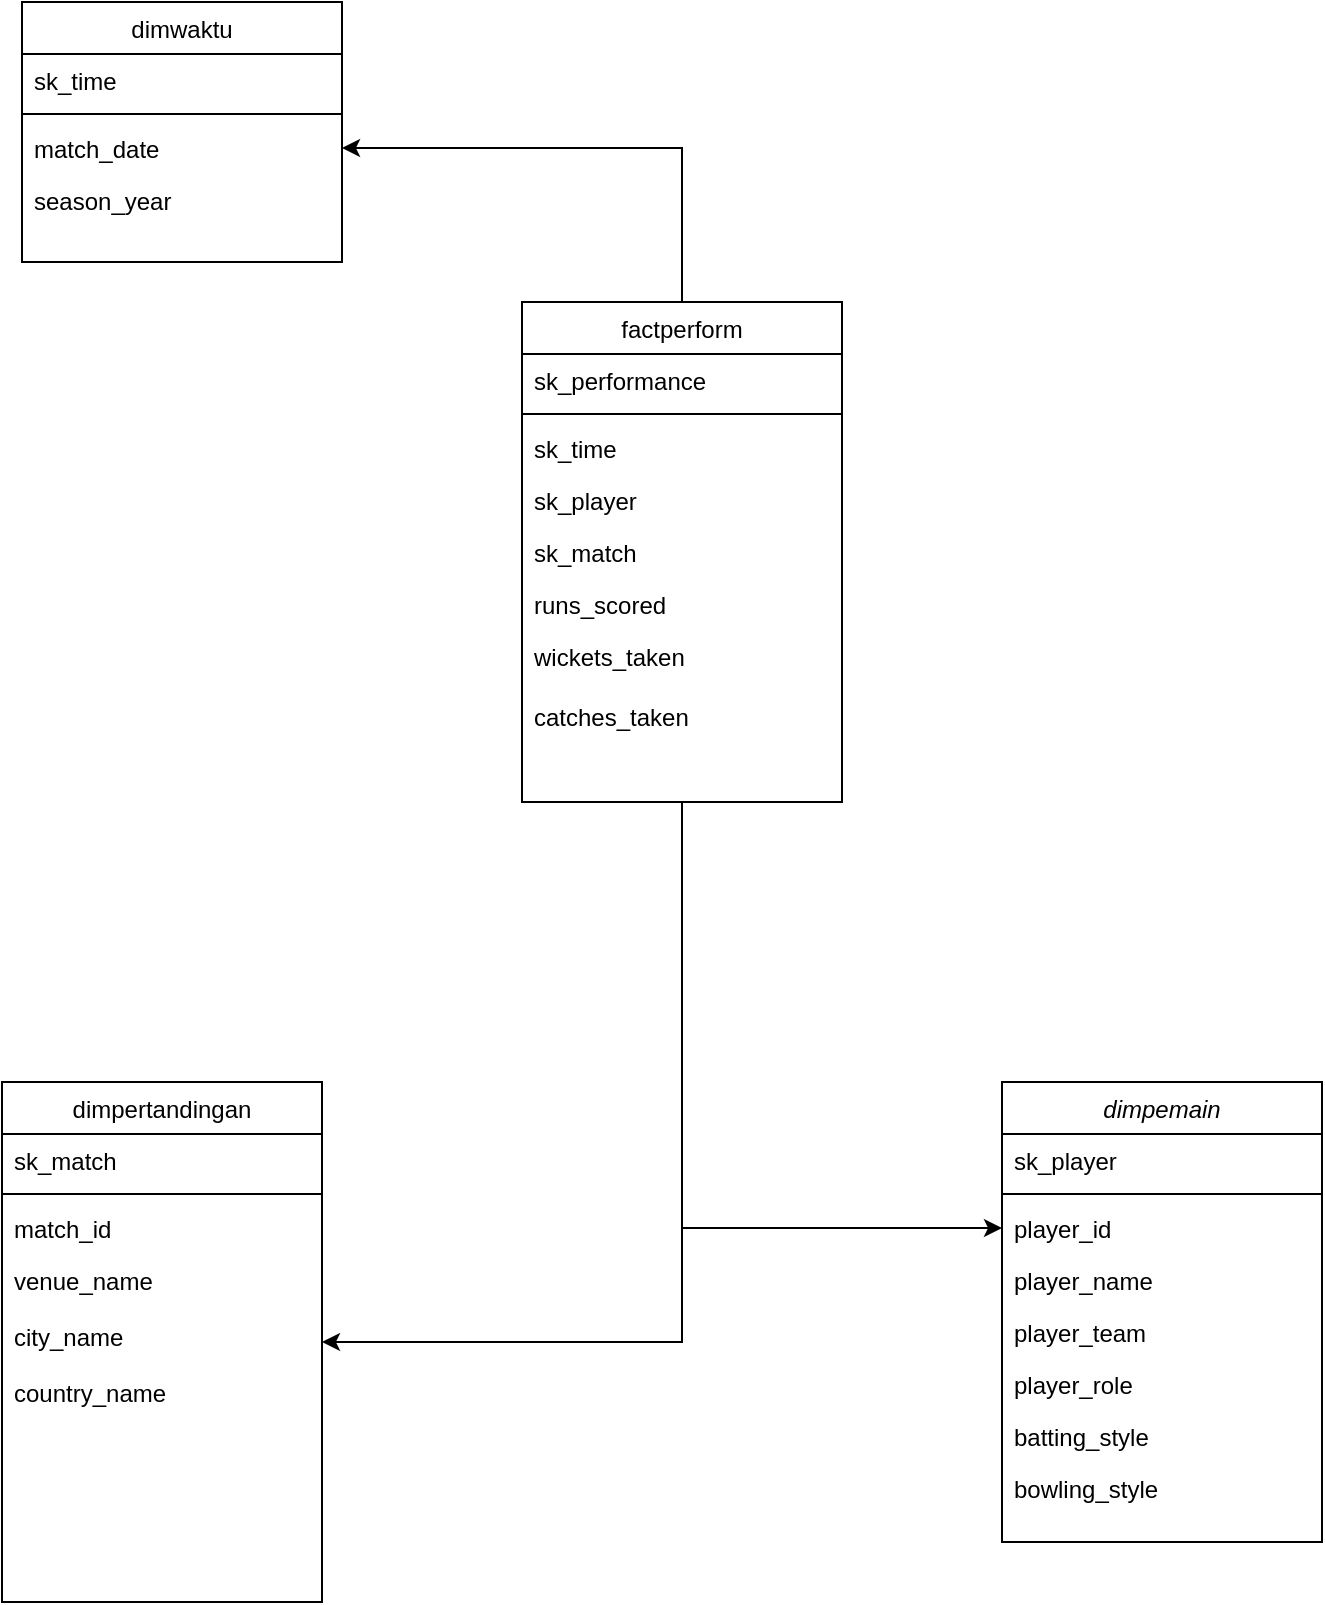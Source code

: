 <mxfile version="24.7.6">
  <diagram id="C5RBs43oDa-KdzZeNtuy" name="Page-1">
    <mxGraphModel dx="735" dy="402" grid="1" gridSize="10" guides="1" tooltips="1" connect="1" arrows="1" fold="1" page="1" pageScale="1" pageWidth="827" pageHeight="1169" math="0" shadow="0">
      <root>
        <mxCell id="WIyWlLk6GJQsqaUBKTNV-0" />
        <mxCell id="WIyWlLk6GJQsqaUBKTNV-1" parent="WIyWlLk6GJQsqaUBKTNV-0" />
        <mxCell id="zkfFHV4jXpPFQw0GAbJ--0" value="dimpemain" style="swimlane;fontStyle=2;align=center;verticalAlign=top;childLayout=stackLayout;horizontal=1;startSize=26;horizontalStack=0;resizeParent=1;resizeLast=0;collapsible=1;marginBottom=0;rounded=0;shadow=0;strokeWidth=1;" parent="WIyWlLk6GJQsqaUBKTNV-1" vertex="1">
          <mxGeometry x="610" y="730" width="160" height="230" as="geometry">
            <mxRectangle x="230" y="140" width="160" height="26" as="alternateBounds" />
          </mxGeometry>
        </mxCell>
        <mxCell id="zkfFHV4jXpPFQw0GAbJ--1" value="sk_player" style="text;align=left;verticalAlign=top;spacingLeft=4;spacingRight=4;overflow=hidden;rotatable=0;points=[[0,0.5],[1,0.5]];portConstraint=eastwest;" parent="zkfFHV4jXpPFQw0GAbJ--0" vertex="1">
          <mxGeometry y="26" width="160" height="26" as="geometry" />
        </mxCell>
        <mxCell id="zkfFHV4jXpPFQw0GAbJ--4" value="" style="line;html=1;strokeWidth=1;align=left;verticalAlign=middle;spacingTop=-1;spacingLeft=3;spacingRight=3;rotatable=0;labelPosition=right;points=[];portConstraint=eastwest;" parent="zkfFHV4jXpPFQw0GAbJ--0" vertex="1">
          <mxGeometry y="52" width="160" height="8" as="geometry" />
        </mxCell>
        <mxCell id="zkfFHV4jXpPFQw0GAbJ--5" value="player_id" style="text;align=left;verticalAlign=top;spacingLeft=4;spacingRight=4;overflow=hidden;rotatable=0;points=[[0,0.5],[1,0.5]];portConstraint=eastwest;" parent="zkfFHV4jXpPFQw0GAbJ--0" vertex="1">
          <mxGeometry y="60" width="160" height="26" as="geometry" />
        </mxCell>
        <mxCell id="V0IKrtUQHeKFlGZPpGNv-0" value="player_name" style="text;align=left;verticalAlign=top;spacingLeft=4;spacingRight=4;overflow=hidden;rotatable=0;points=[[0,0.5],[1,0.5]];portConstraint=eastwest;" vertex="1" parent="zkfFHV4jXpPFQw0GAbJ--0">
          <mxGeometry y="86" width="160" height="26" as="geometry" />
        </mxCell>
        <mxCell id="V0IKrtUQHeKFlGZPpGNv-1" value="player_team" style="text;align=left;verticalAlign=top;spacingLeft=4;spacingRight=4;overflow=hidden;rotatable=0;points=[[0,0.5],[1,0.5]];portConstraint=eastwest;" vertex="1" parent="zkfFHV4jXpPFQw0GAbJ--0">
          <mxGeometry y="112" width="160" height="26" as="geometry" />
        </mxCell>
        <mxCell id="V0IKrtUQHeKFlGZPpGNv-2" value="player_role" style="text;align=left;verticalAlign=top;spacingLeft=4;spacingRight=4;overflow=hidden;rotatable=0;points=[[0,0.5],[1,0.5]];portConstraint=eastwest;" vertex="1" parent="zkfFHV4jXpPFQw0GAbJ--0">
          <mxGeometry y="138" width="160" height="26" as="geometry" />
        </mxCell>
        <mxCell id="V0IKrtUQHeKFlGZPpGNv-3" value="batting_style" style="text;align=left;verticalAlign=top;spacingLeft=4;spacingRight=4;overflow=hidden;rotatable=0;points=[[0,0.5],[1,0.5]];portConstraint=eastwest;" vertex="1" parent="zkfFHV4jXpPFQw0GAbJ--0">
          <mxGeometry y="164" width="160" height="26" as="geometry" />
        </mxCell>
        <mxCell id="V0IKrtUQHeKFlGZPpGNv-4" value="bowling_style" style="text;align=left;verticalAlign=top;spacingLeft=4;spacingRight=4;overflow=hidden;rotatable=0;points=[[0,0.5],[1,0.5]];portConstraint=eastwest;" vertex="1" parent="zkfFHV4jXpPFQw0GAbJ--0">
          <mxGeometry y="190" width="160" height="26" as="geometry" />
        </mxCell>
        <mxCell id="V0IKrtUQHeKFlGZPpGNv-9" value="dimpertandingan" style="swimlane;fontStyle=0;align=center;verticalAlign=top;childLayout=stackLayout;horizontal=1;startSize=26;horizontalStack=0;resizeParent=1;resizeLast=0;collapsible=1;marginBottom=0;rounded=0;shadow=0;strokeWidth=1;" vertex="1" parent="WIyWlLk6GJQsqaUBKTNV-1">
          <mxGeometry x="110" y="730" width="160" height="260" as="geometry">
            <mxRectangle x="550" y="140" width="160" height="26" as="alternateBounds" />
          </mxGeometry>
        </mxCell>
        <mxCell id="V0IKrtUQHeKFlGZPpGNv-10" value="sk_match" style="text;align=left;verticalAlign=top;spacingLeft=4;spacingRight=4;overflow=hidden;rotatable=0;points=[[0,0.5],[1,0.5]];portConstraint=eastwest;" vertex="1" parent="V0IKrtUQHeKFlGZPpGNv-9">
          <mxGeometry y="26" width="160" height="26" as="geometry" />
        </mxCell>
        <mxCell id="V0IKrtUQHeKFlGZPpGNv-11" value="" style="line;html=1;strokeWidth=1;align=left;verticalAlign=middle;spacingTop=-1;spacingLeft=3;spacingRight=3;rotatable=0;labelPosition=right;points=[];portConstraint=eastwest;" vertex="1" parent="V0IKrtUQHeKFlGZPpGNv-9">
          <mxGeometry y="52" width="160" height="8" as="geometry" />
        </mxCell>
        <mxCell id="V0IKrtUQHeKFlGZPpGNv-12" value="match_id" style="text;align=left;verticalAlign=top;spacingLeft=4;spacingRight=4;overflow=hidden;rotatable=0;points=[[0,0.5],[1,0.5]];portConstraint=eastwest;" vertex="1" parent="V0IKrtUQHeKFlGZPpGNv-9">
          <mxGeometry y="60" width="160" height="26" as="geometry" />
        </mxCell>
        <mxCell id="V0IKrtUQHeKFlGZPpGNv-52" value="venue_name" style="text;align=left;verticalAlign=top;spacingLeft=4;spacingRight=4;overflow=hidden;rotatable=0;points=[[0,0.5],[1,0.5]];portConstraint=eastwest;" vertex="1" parent="V0IKrtUQHeKFlGZPpGNv-9">
          <mxGeometry y="86" width="160" height="28" as="geometry" />
        </mxCell>
        <mxCell id="V0IKrtUQHeKFlGZPpGNv-53" value="city_name" style="text;align=left;verticalAlign=top;spacingLeft=4;spacingRight=4;overflow=hidden;rotatable=0;points=[[0,0.5],[1,0.5]];portConstraint=eastwest;" vertex="1" parent="V0IKrtUQHeKFlGZPpGNv-9">
          <mxGeometry y="114" width="160" height="28" as="geometry" />
        </mxCell>
        <mxCell id="V0IKrtUQHeKFlGZPpGNv-54" value="country_name" style="text;align=left;verticalAlign=top;spacingLeft=4;spacingRight=4;overflow=hidden;rotatable=0;points=[[0,0.5],[1,0.5]];portConstraint=eastwest;" vertex="1" parent="V0IKrtUQHeKFlGZPpGNv-9">
          <mxGeometry y="142" width="160" height="28" as="geometry" />
        </mxCell>
        <mxCell id="V0IKrtUQHeKFlGZPpGNv-18" value="dimwaktu" style="swimlane;fontStyle=0;align=center;verticalAlign=top;childLayout=stackLayout;horizontal=1;startSize=26;horizontalStack=0;resizeParent=1;resizeLast=0;collapsible=1;marginBottom=0;rounded=0;shadow=0;strokeWidth=1;" vertex="1" parent="WIyWlLk6GJQsqaUBKTNV-1">
          <mxGeometry x="120" y="190" width="160" height="130" as="geometry">
            <mxRectangle x="550" y="140" width="160" height="26" as="alternateBounds" />
          </mxGeometry>
        </mxCell>
        <mxCell id="V0IKrtUQHeKFlGZPpGNv-19" value="sk_time" style="text;align=left;verticalAlign=top;spacingLeft=4;spacingRight=4;overflow=hidden;rotatable=0;points=[[0,0.5],[1,0.5]];portConstraint=eastwest;" vertex="1" parent="V0IKrtUQHeKFlGZPpGNv-18">
          <mxGeometry y="26" width="160" height="26" as="geometry" />
        </mxCell>
        <mxCell id="V0IKrtUQHeKFlGZPpGNv-20" value="" style="line;html=1;strokeWidth=1;align=left;verticalAlign=middle;spacingTop=-1;spacingLeft=3;spacingRight=3;rotatable=0;labelPosition=right;points=[];portConstraint=eastwest;" vertex="1" parent="V0IKrtUQHeKFlGZPpGNv-18">
          <mxGeometry y="52" width="160" height="8" as="geometry" />
        </mxCell>
        <mxCell id="V0IKrtUQHeKFlGZPpGNv-21" value="match_date" style="text;align=left;verticalAlign=top;spacingLeft=4;spacingRight=4;overflow=hidden;rotatable=0;points=[[0,0.5],[1,0.5]];portConstraint=eastwest;" vertex="1" parent="V0IKrtUQHeKFlGZPpGNv-18">
          <mxGeometry y="60" width="160" height="26" as="geometry" />
        </mxCell>
        <mxCell id="V0IKrtUQHeKFlGZPpGNv-22" value="season_year" style="text;align=left;verticalAlign=top;spacingLeft=4;spacingRight=4;overflow=hidden;rotatable=0;points=[[0,0.5],[1,0.5]];portConstraint=eastwest;" vertex="1" parent="V0IKrtUQHeKFlGZPpGNv-18">
          <mxGeometry y="86" width="160" height="26" as="geometry" />
        </mxCell>
        <mxCell id="V0IKrtUQHeKFlGZPpGNv-46" style="edgeStyle=orthogonalEdgeStyle;rounded=0;orthogonalLoop=1;jettySize=auto;html=1;entryX=1;entryY=0.5;entryDx=0;entryDy=0;exitX=0.5;exitY=1;exitDx=0;exitDy=0;" edge="1" parent="WIyWlLk6GJQsqaUBKTNV-1" source="V0IKrtUQHeKFlGZPpGNv-26" target="V0IKrtUQHeKFlGZPpGNv-9">
          <mxGeometry relative="1" as="geometry" />
        </mxCell>
        <mxCell id="V0IKrtUQHeKFlGZPpGNv-47" style="edgeStyle=orthogonalEdgeStyle;rounded=0;orthogonalLoop=1;jettySize=auto;html=1;entryX=0;entryY=0.5;entryDx=0;entryDy=0;" edge="1" parent="WIyWlLk6GJQsqaUBKTNV-1" source="V0IKrtUQHeKFlGZPpGNv-26" target="zkfFHV4jXpPFQw0GAbJ--5">
          <mxGeometry relative="1" as="geometry" />
        </mxCell>
        <mxCell id="V0IKrtUQHeKFlGZPpGNv-26" value="factperform&#xa;" style="swimlane;fontStyle=0;align=center;verticalAlign=top;childLayout=stackLayout;horizontal=1;startSize=26;horizontalStack=0;resizeParent=1;resizeLast=0;collapsible=1;marginBottom=0;rounded=0;shadow=0;strokeWidth=1;" vertex="1" parent="WIyWlLk6GJQsqaUBKTNV-1">
          <mxGeometry x="370" y="340" width="160" height="250" as="geometry">
            <mxRectangle x="550" y="140" width="160" height="26" as="alternateBounds" />
          </mxGeometry>
        </mxCell>
        <mxCell id="V0IKrtUQHeKFlGZPpGNv-27" value="sk_performance" style="text;align=left;verticalAlign=top;spacingLeft=4;spacingRight=4;overflow=hidden;rotatable=0;points=[[0,0.5],[1,0.5]];portConstraint=eastwest;" vertex="1" parent="V0IKrtUQHeKFlGZPpGNv-26">
          <mxGeometry y="26" width="160" height="26" as="geometry" />
        </mxCell>
        <mxCell id="V0IKrtUQHeKFlGZPpGNv-28" value="" style="line;html=1;strokeWidth=1;align=left;verticalAlign=middle;spacingTop=-1;spacingLeft=3;spacingRight=3;rotatable=0;labelPosition=right;points=[];portConstraint=eastwest;" vertex="1" parent="V0IKrtUQHeKFlGZPpGNv-26">
          <mxGeometry y="52" width="160" height="8" as="geometry" />
        </mxCell>
        <mxCell id="V0IKrtUQHeKFlGZPpGNv-29" value="sk_time" style="text;align=left;verticalAlign=top;spacingLeft=4;spacingRight=4;overflow=hidden;rotatable=0;points=[[0,0.5],[1,0.5]];portConstraint=eastwest;" vertex="1" parent="V0IKrtUQHeKFlGZPpGNv-26">
          <mxGeometry y="60" width="160" height="26" as="geometry" />
        </mxCell>
        <mxCell id="V0IKrtUQHeKFlGZPpGNv-30" value="sk_player" style="text;align=left;verticalAlign=top;spacingLeft=4;spacingRight=4;overflow=hidden;rotatable=0;points=[[0,0.5],[1,0.5]];portConstraint=eastwest;" vertex="1" parent="V0IKrtUQHeKFlGZPpGNv-26">
          <mxGeometry y="86" width="160" height="26" as="geometry" />
        </mxCell>
        <mxCell id="V0IKrtUQHeKFlGZPpGNv-31" value="sk_match" style="text;align=left;verticalAlign=top;spacingLeft=4;spacingRight=4;overflow=hidden;rotatable=0;points=[[0,0.5],[1,0.5]];portConstraint=eastwest;" vertex="1" parent="V0IKrtUQHeKFlGZPpGNv-26">
          <mxGeometry y="112" width="160" height="26" as="geometry" />
        </mxCell>
        <mxCell id="V0IKrtUQHeKFlGZPpGNv-32" value="runs_scored" style="text;align=left;verticalAlign=top;spacingLeft=4;spacingRight=4;overflow=hidden;rotatable=0;points=[[0,0.5],[1,0.5]];portConstraint=eastwest;" vertex="1" parent="V0IKrtUQHeKFlGZPpGNv-26">
          <mxGeometry y="138" width="160" height="26" as="geometry" />
        </mxCell>
        <mxCell id="V0IKrtUQHeKFlGZPpGNv-34" value="wickets_taken" style="text;align=left;verticalAlign=top;spacingLeft=4;spacingRight=4;overflow=hidden;rotatable=0;points=[[0,0.5],[1,0.5]];portConstraint=eastwest;" vertex="1" parent="V0IKrtUQHeKFlGZPpGNv-26">
          <mxGeometry y="164" width="160" height="30" as="geometry" />
        </mxCell>
        <mxCell id="V0IKrtUQHeKFlGZPpGNv-38" value="catches_taken" style="text;align=left;verticalAlign=top;spacingLeft=4;spacingRight=4;overflow=hidden;rotatable=0;points=[[0,0.5],[1,0.5]];portConstraint=eastwest;" vertex="1" parent="V0IKrtUQHeKFlGZPpGNv-26">
          <mxGeometry y="194" width="160" height="30" as="geometry" />
        </mxCell>
        <mxCell id="V0IKrtUQHeKFlGZPpGNv-43" style="edgeStyle=orthogonalEdgeStyle;rounded=0;orthogonalLoop=1;jettySize=auto;html=1;entryX=1;entryY=0.5;entryDx=0;entryDy=0;exitX=0.5;exitY=0;exitDx=0;exitDy=0;" edge="1" parent="WIyWlLk6GJQsqaUBKTNV-1" source="V0IKrtUQHeKFlGZPpGNv-26" target="V0IKrtUQHeKFlGZPpGNv-21">
          <mxGeometry relative="1" as="geometry">
            <mxPoint x="470" y="300" as="sourcePoint" />
          </mxGeometry>
        </mxCell>
      </root>
    </mxGraphModel>
  </diagram>
</mxfile>
